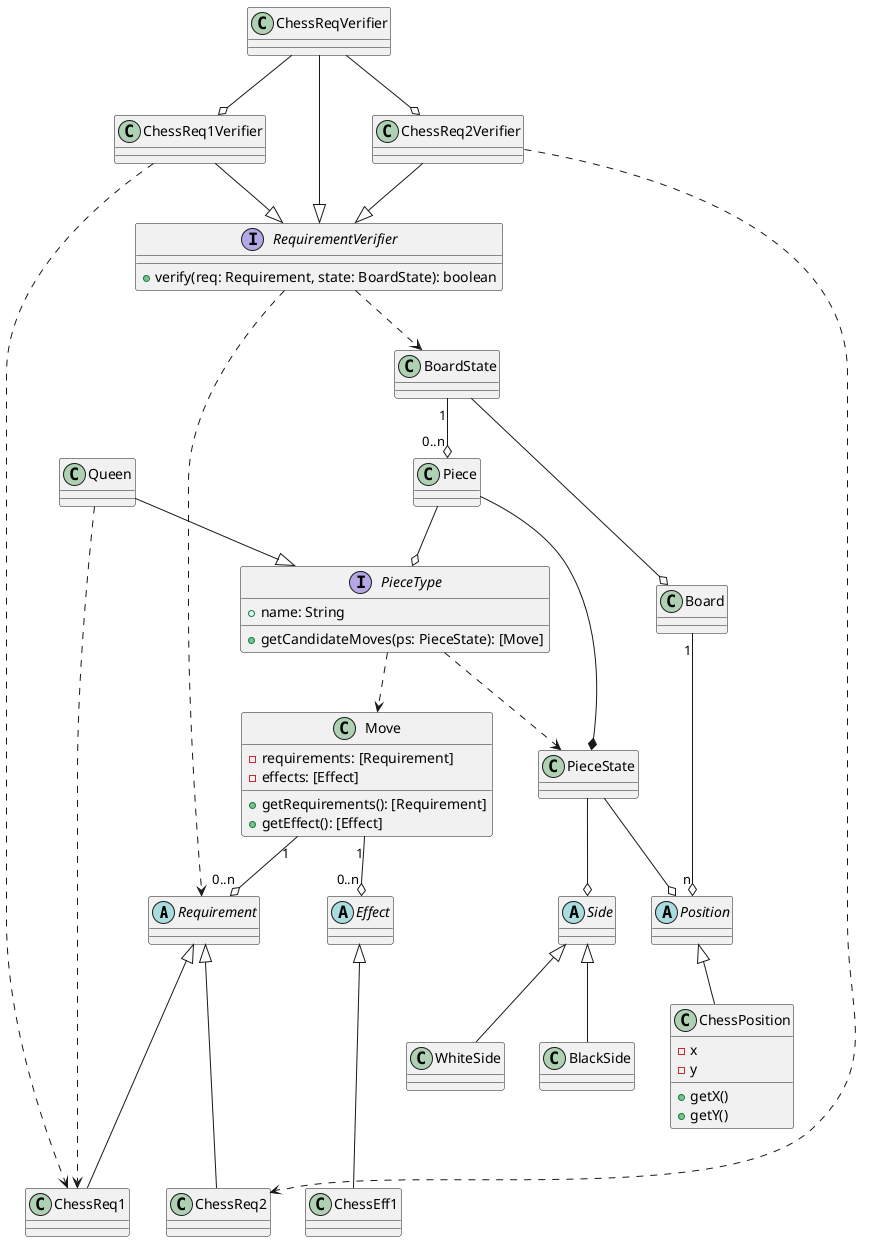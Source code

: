 @startuml Class Design
abstract Requirement
class ChessReq1
class ChessReq2

abstract Effect
' class ChessEff1
' class ChessEff2

class Move {
    - requirements: [Requirement]
    - effects: [Effect]
    + getRequirements(): [Requirement]
    + getEffect(): [Effect]
}

class PieceState

abstract Position
class ChessPosition {
    - x
    - y
    + getX()
    + getY()
}

abstract Side

class BlackSide
class WhiteSide

interface PieceType {
    + name: String
    + getCandidateMoves(ps: PieceState): [Move]
}
' class Pawn
' class King
class Queen


class BoardState {

}

interface RequirementVerifier {
    + verify(req: Requirement, state: BoardState): boolean
}
class ChessReqVerifier
class ChessReq1Verifier
class ChessReq2Verifier

' interface EffectApplier {
'     + apply(eff: Effect, state: BoardState): BoardState
' }

class Piece {

}

class Board

Move "1"-d-o "0..n" Requirement
Move "1"-d-o "0..n" Effect
PieceType .d.> Move
PieceType .d.> PieceState

' Requirement o.. Requirement
' Effect o.. Effect

Piece --o PieceType
Piece -r-* PieceState
PieceState --o Position
PieceState --o Side

Board "1"--o "n" Position

BoardState --o Board
BoardState "1"--o "0..n" Piece

RequirementVerifier ..> Requirement
RequirementVerifier ..> BoardState

' EffectApplier ..> Effect
' EffectApplier ..> BoardState


ChessReq1 -u--|> Requirement
ChessReq2 -u--|> Requirement

ChessEff1 -u--|> Effect
' ChessEff2 -u-> Effect
' Pawn -d-> PieceType
' Pawn ..>"use" ChessReq1
Queen -d-|> PieceType
Queen ..> ChessReq1
' King -d-> PieceType

ChessReqVerifier -d-|> RequirementVerifier
ChessReq1Verifier -d-|> RequirementVerifier
ChessReq2Verifier -d-|> RequirementVerifier
ChessReqVerifier -d-o ChessReq1Verifier
ChessReqVerifier -d-o ChessReq2Verifier
ChessReq1Verifier ..> ChessReq1
ChessReq2Verifier ..> ChessReq2
ChessPosition -u-|> Position

BlackSide -u-|> Side
WhiteSide -u-|> Side
@enduml
